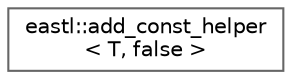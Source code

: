 digraph "类继承关系图"
{
 // LATEX_PDF_SIZE
  bgcolor="transparent";
  edge [fontname=Helvetica,fontsize=10,labelfontname=Helvetica,labelfontsize=10];
  node [fontname=Helvetica,fontsize=10,shape=box,height=0.2,width=0.4];
  rankdir="LR";
  Node0 [id="Node000000",label="eastl::add_const_helper\l\< T, false \>",height=0.2,width=0.4,color="grey40", fillcolor="white", style="filled",URL="$structeastl_1_1add__const__helper_3_01_t_00_01false_01_4.html",tooltip=" "];
}
